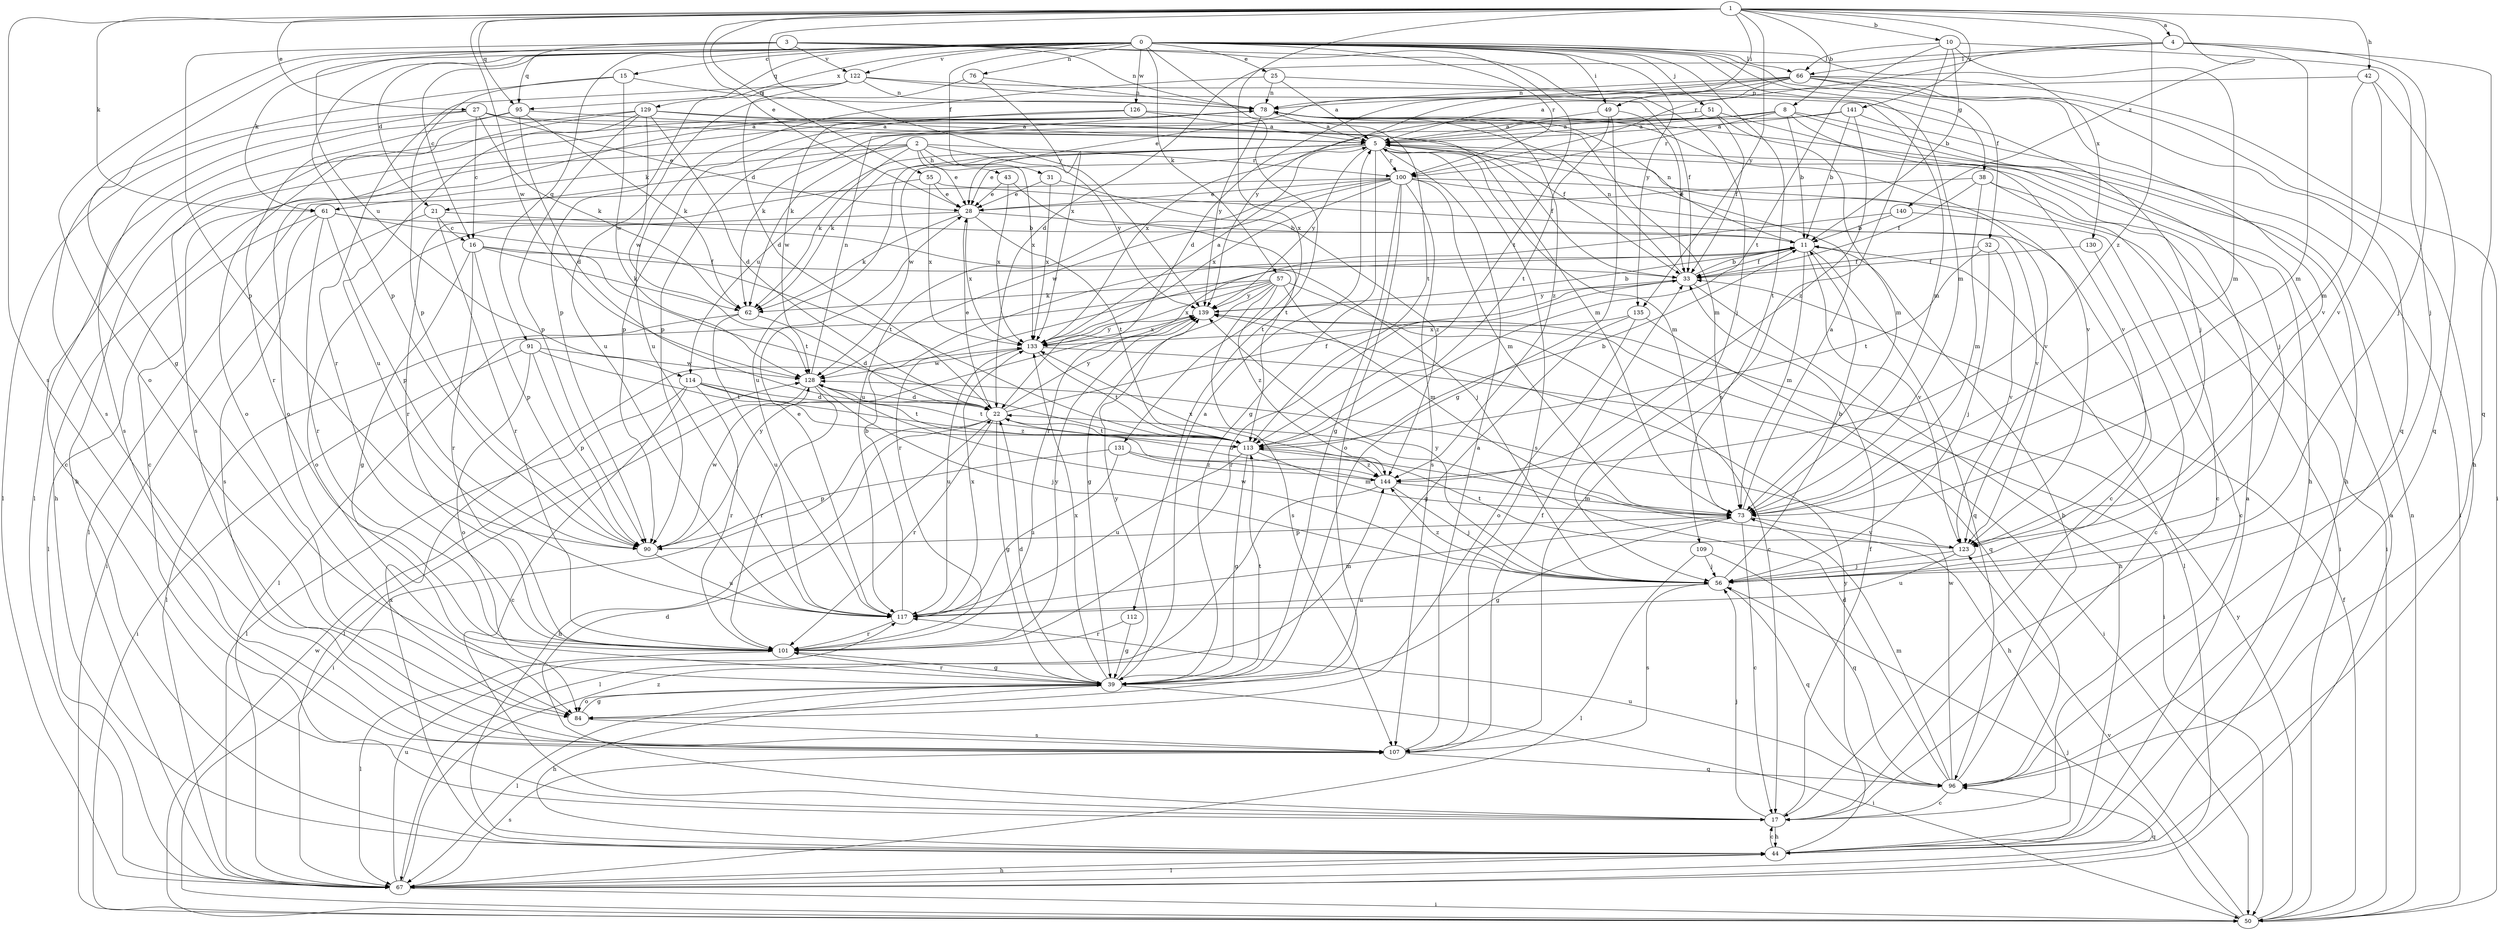 strict digraph  {
0;
1;
2;
3;
4;
5;
8;
10;
11;
15;
16;
17;
21;
22;
25;
27;
28;
31;
32;
33;
38;
39;
42;
43;
44;
49;
50;
51;
55;
56;
57;
61;
62;
66;
67;
73;
76;
78;
84;
90;
91;
95;
96;
100;
101;
107;
109;
112;
113;
114;
117;
122;
123;
126;
128;
129;
130;
131;
133;
135;
139;
140;
141;
144;
0 -> 15  [label=c];
0 -> 16  [label=c];
0 -> 21  [label=d];
0 -> 25  [label=e];
0 -> 31  [label=f];
0 -> 32  [label=f];
0 -> 38  [label=g];
0 -> 39  [label=g];
0 -> 49  [label=i];
0 -> 51  [label=j];
0 -> 57  [label=k];
0 -> 61  [label=k];
0 -> 66  [label=l];
0 -> 73  [label=m];
0 -> 76  [label=n];
0 -> 84  [label=o];
0 -> 90  [label=p];
0 -> 91  [label=q];
0 -> 95  [label=q];
0 -> 100  [label=r];
0 -> 109  [label=t];
0 -> 112  [label=t];
0 -> 122  [label=v];
0 -> 126  [label=w];
0 -> 129  [label=x];
0 -> 130  [label=x];
0 -> 135  [label=y];
1 -> 4  [label=a];
1 -> 8  [label=b];
1 -> 10  [label=b];
1 -> 27  [label=e];
1 -> 28  [label=e];
1 -> 42  [label=h];
1 -> 49  [label=i];
1 -> 55  [label=j];
1 -> 61  [label=k];
1 -> 95  [label=q];
1 -> 107  [label=s];
1 -> 128  [label=w];
1 -> 131  [label=x];
1 -> 135  [label=y];
1 -> 139  [label=y];
1 -> 140  [label=z];
1 -> 141  [label=z];
1 -> 144  [label=z];
2 -> 21  [label=d];
2 -> 28  [label=e];
2 -> 43  [label=h];
2 -> 44  [label=h];
2 -> 61  [label=k];
2 -> 62  [label=k];
2 -> 100  [label=r];
2 -> 133  [label=x];
2 -> 139  [label=y];
3 -> 56  [label=j];
3 -> 78  [label=n];
3 -> 90  [label=p];
3 -> 95  [label=q];
3 -> 113  [label=t];
3 -> 114  [label=u];
3 -> 122  [label=v];
4 -> 22  [label=d];
4 -> 56  [label=j];
4 -> 66  [label=l];
4 -> 73  [label=m];
4 -> 96  [label=q];
4 -> 100  [label=r];
5 -> 28  [label=e];
5 -> 33  [label=f];
5 -> 39  [label=g];
5 -> 62  [label=k];
5 -> 73  [label=m];
5 -> 100  [label=r];
5 -> 107  [label=s];
5 -> 114  [label=u];
5 -> 117  [label=u];
5 -> 123  [label=v];
5 -> 128  [label=w];
5 -> 139  [label=y];
8 -> 5  [label=a];
8 -> 11  [label=b];
8 -> 44  [label=h];
8 -> 56  [label=j];
8 -> 62  [label=k];
8 -> 100  [label=r];
8 -> 123  [label=v];
8 -> 133  [label=x];
10 -> 11  [label=b];
10 -> 56  [label=j];
10 -> 66  [label=l];
10 -> 73  [label=m];
10 -> 107  [label=s];
10 -> 113  [label=t];
11 -> 33  [label=f];
11 -> 67  [label=l];
11 -> 73  [label=m];
11 -> 78  [label=n];
11 -> 96  [label=q];
11 -> 101  [label=r];
11 -> 123  [label=v];
15 -> 78  [label=n];
15 -> 90  [label=p];
15 -> 107  [label=s];
15 -> 128  [label=w];
16 -> 33  [label=f];
16 -> 39  [label=g];
16 -> 62  [label=k];
16 -> 90  [label=p];
16 -> 101  [label=r];
16 -> 113  [label=t];
17 -> 22  [label=d];
17 -> 33  [label=f];
17 -> 44  [label=h];
17 -> 56  [label=j];
21 -> 16  [label=c];
21 -> 50  [label=i];
21 -> 56  [label=j];
21 -> 101  [label=r];
22 -> 28  [label=e];
22 -> 33  [label=f];
22 -> 39  [label=g];
22 -> 44  [label=h];
22 -> 50  [label=i];
22 -> 101  [label=r];
22 -> 113  [label=t];
22 -> 139  [label=y];
25 -> 5  [label=a];
25 -> 73  [label=m];
25 -> 78  [label=n];
25 -> 117  [label=u];
27 -> 5  [label=a];
27 -> 16  [label=c];
27 -> 28  [label=e];
27 -> 33  [label=f];
27 -> 62  [label=k];
27 -> 67  [label=l];
27 -> 107  [label=s];
28 -> 11  [label=b];
28 -> 62  [label=k];
28 -> 84  [label=o];
28 -> 113  [label=t];
28 -> 133  [label=x];
31 -> 28  [label=e];
31 -> 133  [label=x];
31 -> 144  [label=z];
32 -> 33  [label=f];
32 -> 56  [label=j];
32 -> 113  [label=t];
32 -> 123  [label=v];
33 -> 11  [label=b];
33 -> 44  [label=h];
33 -> 78  [label=n];
33 -> 101  [label=r];
33 -> 139  [label=y];
38 -> 17  [label=c];
38 -> 28  [label=e];
38 -> 33  [label=f];
38 -> 50  [label=i];
38 -> 73  [label=m];
39 -> 5  [label=a];
39 -> 22  [label=d];
39 -> 44  [label=h];
39 -> 50  [label=i];
39 -> 67  [label=l];
39 -> 84  [label=o];
39 -> 101  [label=r];
39 -> 113  [label=t];
39 -> 133  [label=x];
39 -> 139  [label=y];
42 -> 73  [label=m];
42 -> 78  [label=n];
42 -> 96  [label=q];
42 -> 123  [label=v];
43 -> 28  [label=e];
43 -> 113  [label=t];
43 -> 133  [label=x];
44 -> 5  [label=a];
44 -> 17  [label=c];
44 -> 67  [label=l];
44 -> 133  [label=x];
44 -> 139  [label=y];
49 -> 5  [label=a];
49 -> 33  [label=f];
49 -> 39  [label=g];
49 -> 113  [label=t];
50 -> 33  [label=f];
50 -> 56  [label=j];
50 -> 78  [label=n];
50 -> 123  [label=v];
50 -> 128  [label=w];
50 -> 139  [label=y];
51 -> 5  [label=a];
51 -> 33  [label=f];
51 -> 44  [label=h];
51 -> 73  [label=m];
51 -> 90  [label=p];
55 -> 28  [label=e];
55 -> 101  [label=r];
55 -> 123  [label=v];
55 -> 133  [label=x];
56 -> 11  [label=b];
56 -> 96  [label=q];
56 -> 107  [label=s];
56 -> 117  [label=u];
56 -> 128  [label=w];
56 -> 139  [label=y];
56 -> 144  [label=z];
57 -> 17  [label=c];
57 -> 39  [label=g];
57 -> 62  [label=k];
57 -> 67  [label=l];
57 -> 73  [label=m];
57 -> 107  [label=s];
57 -> 133  [label=x];
57 -> 139  [label=y];
57 -> 144  [label=z];
61 -> 11  [label=b];
61 -> 67  [label=l];
61 -> 90  [label=p];
61 -> 101  [label=r];
61 -> 107  [label=s];
61 -> 113  [label=t];
62 -> 22  [label=d];
62 -> 67  [label=l];
62 -> 117  [label=u];
66 -> 5  [label=a];
66 -> 22  [label=d];
66 -> 28  [label=e];
66 -> 44  [label=h];
66 -> 50  [label=i];
66 -> 78  [label=n];
66 -> 96  [label=q];
66 -> 123  [label=v];
66 -> 139  [label=y];
67 -> 5  [label=a];
67 -> 44  [label=h];
67 -> 50  [label=i];
67 -> 96  [label=q];
67 -> 107  [label=s];
67 -> 117  [label=u];
67 -> 144  [label=z];
73 -> 5  [label=a];
73 -> 17  [label=c];
73 -> 39  [label=g];
73 -> 90  [label=p];
73 -> 123  [label=v];
76 -> 78  [label=n];
76 -> 117  [label=u];
76 -> 133  [label=x];
78 -> 5  [label=a];
78 -> 17  [label=c];
78 -> 44  [label=h];
78 -> 67  [label=l];
78 -> 73  [label=m];
78 -> 90  [label=p];
78 -> 123  [label=v];
78 -> 139  [label=y];
78 -> 144  [label=z];
84 -> 39  [label=g];
84 -> 107  [label=s];
90 -> 117  [label=u];
90 -> 128  [label=w];
90 -> 139  [label=y];
91 -> 50  [label=i];
91 -> 84  [label=o];
91 -> 90  [label=p];
91 -> 113  [label=t];
91 -> 128  [label=w];
95 -> 5  [label=a];
95 -> 17  [label=c];
95 -> 22  [label=d];
95 -> 62  [label=k];
95 -> 101  [label=r];
96 -> 11  [label=b];
96 -> 17  [label=c];
96 -> 22  [label=d];
96 -> 73  [label=m];
96 -> 117  [label=u];
96 -> 128  [label=w];
100 -> 17  [label=c];
100 -> 28  [label=e];
100 -> 39  [label=g];
100 -> 50  [label=i];
100 -> 67  [label=l];
100 -> 73  [label=m];
100 -> 84  [label=o];
100 -> 107  [label=s];
100 -> 117  [label=u];
100 -> 128  [label=w];
100 -> 133  [label=x];
101 -> 39  [label=g];
101 -> 67  [label=l];
101 -> 139  [label=y];
107 -> 5  [label=a];
107 -> 33  [label=f];
107 -> 96  [label=q];
109 -> 56  [label=j];
109 -> 67  [label=l];
109 -> 96  [label=q];
112 -> 39  [label=g];
112 -> 101  [label=r];
113 -> 11  [label=b];
113 -> 39  [label=g];
113 -> 73  [label=m];
113 -> 117  [label=u];
113 -> 144  [label=z];
114 -> 17  [label=c];
114 -> 22  [label=d];
114 -> 67  [label=l];
114 -> 101  [label=r];
114 -> 113  [label=t];
114 -> 144  [label=z];
117 -> 11  [label=b];
117 -> 28  [label=e];
117 -> 73  [label=m];
117 -> 101  [label=r];
117 -> 133  [label=x];
122 -> 22  [label=d];
122 -> 33  [label=f];
122 -> 56  [label=j];
122 -> 78  [label=n];
122 -> 90  [label=p];
122 -> 101  [label=r];
123 -> 56  [label=j];
123 -> 113  [label=t];
123 -> 117  [label=u];
126 -> 5  [label=a];
126 -> 84  [label=o];
126 -> 113  [label=t];
126 -> 128  [label=w];
128 -> 22  [label=d];
128 -> 56  [label=j];
128 -> 67  [label=l];
128 -> 78  [label=n];
128 -> 101  [label=r];
128 -> 113  [label=t];
129 -> 5  [label=a];
129 -> 22  [label=d];
129 -> 73  [label=m];
129 -> 84  [label=o];
129 -> 90  [label=p];
129 -> 107  [label=s];
129 -> 117  [label=u];
129 -> 128  [label=w];
130 -> 17  [label=c];
130 -> 33  [label=f];
131 -> 44  [label=h];
131 -> 90  [label=p];
131 -> 117  [label=u];
131 -> 144  [label=z];
133 -> 5  [label=a];
133 -> 50  [label=i];
133 -> 113  [label=t];
133 -> 117  [label=u];
133 -> 128  [label=w];
133 -> 139  [label=y];
135 -> 39  [label=g];
135 -> 84  [label=o];
135 -> 96  [label=q];
135 -> 133  [label=x];
139 -> 11  [label=b];
139 -> 50  [label=i];
139 -> 133  [label=x];
140 -> 11  [label=b];
140 -> 17  [label=c];
140 -> 101  [label=r];
141 -> 5  [label=a];
141 -> 11  [label=b];
141 -> 50  [label=i];
141 -> 62  [label=k];
141 -> 144  [label=z];
144 -> 22  [label=d];
144 -> 56  [label=j];
144 -> 67  [label=l];
144 -> 73  [label=m];
144 -> 133  [label=x];
}
